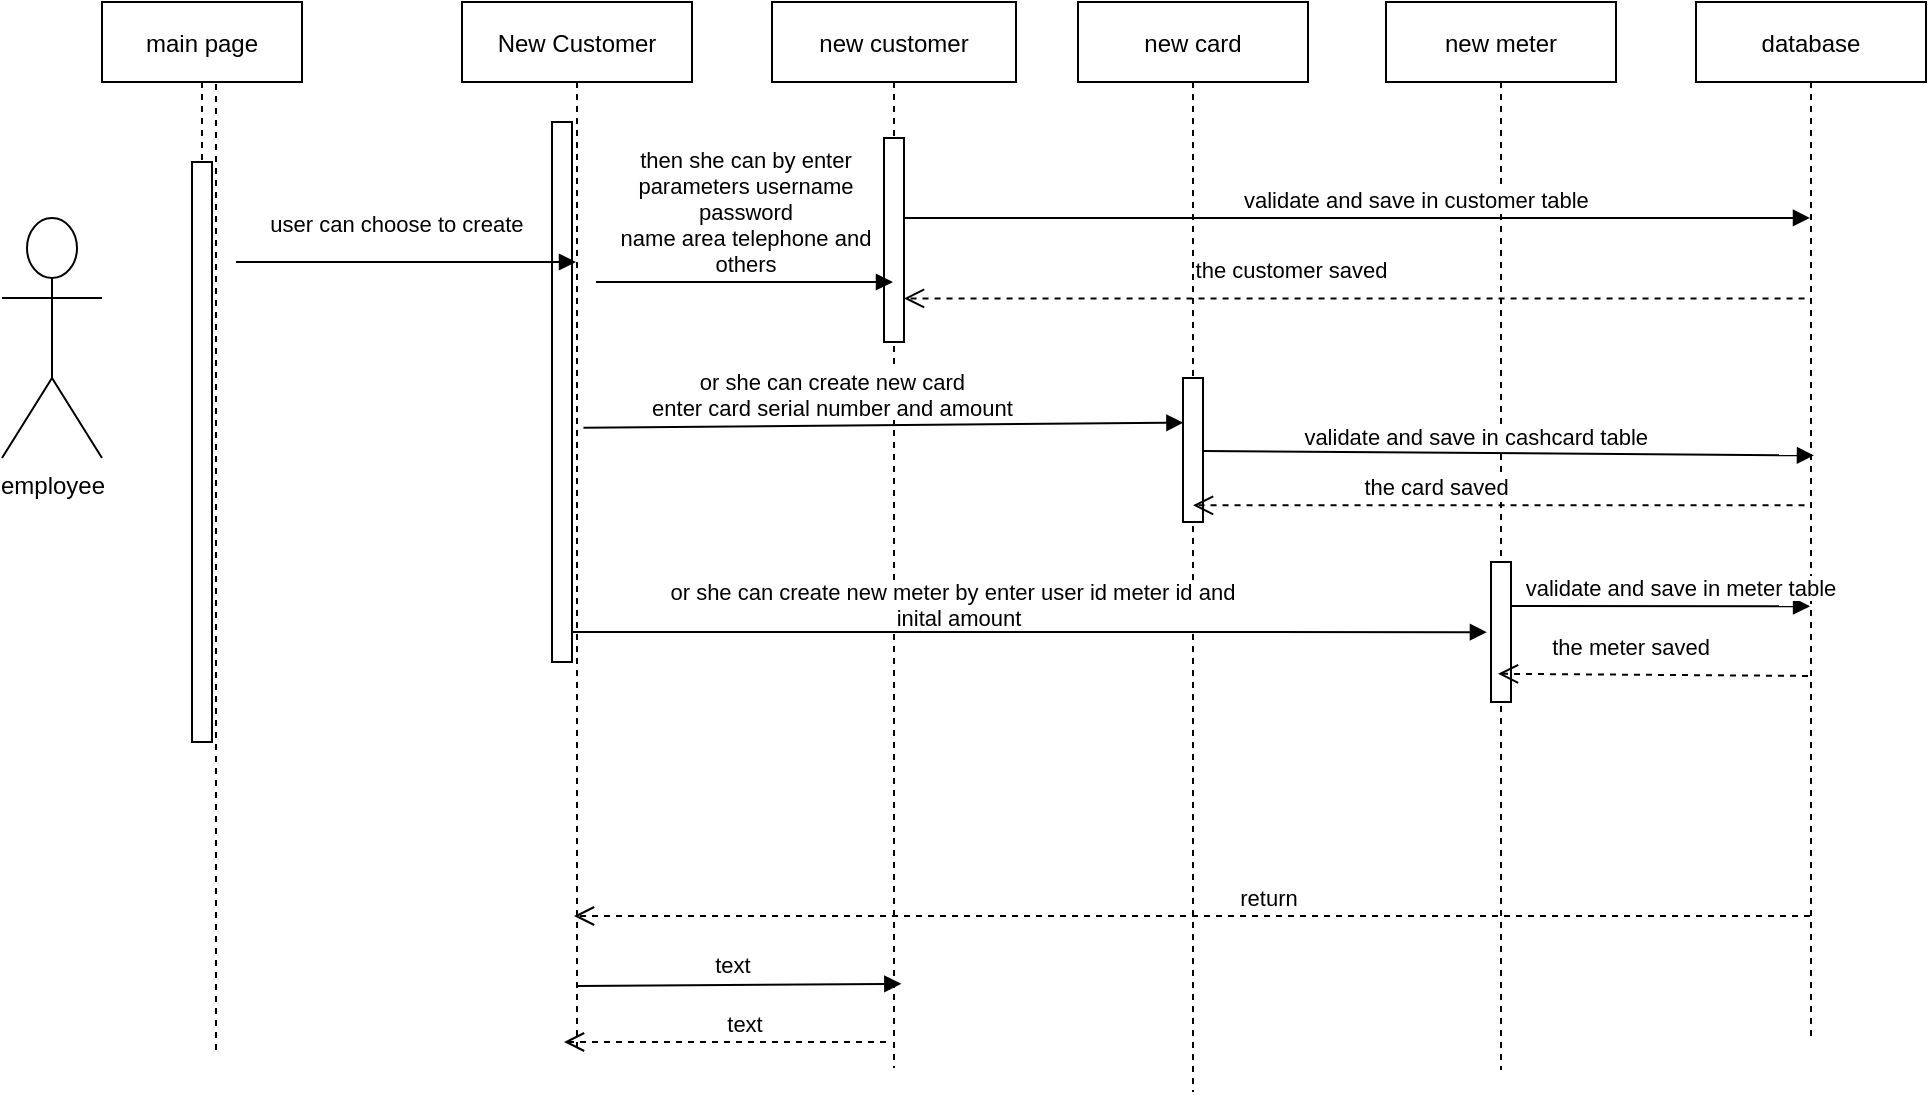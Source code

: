 <mxfile version="14.2.9" type="github">
  <diagram id="mKXBBZF9e8lr7zKGx8BQ" name="Page-1">
    <mxGraphModel dx="1021" dy="462" grid="1" gridSize="10" guides="1" tooltips="1" connect="1" arrows="1" fold="1" page="1" pageScale="1" pageWidth="850" pageHeight="1100" math="0" shadow="0">
      <root>
        <mxCell id="0" />
        <mxCell id="1" parent="0" />
        <mxCell id="gzX4vs_TeUbCvZC3ZS7W-1" value="main page" style="shape=umlLifeline;perimeter=lifelinePerimeter;container=1;collapsible=0;recursiveResize=0;rounded=0;shadow=0;strokeWidth=1;" vertex="1" parent="1">
          <mxGeometry x="63" y="530" width="100" height="370" as="geometry" />
        </mxCell>
        <mxCell id="gzX4vs_TeUbCvZC3ZS7W-2" value="" style="points=[];perimeter=orthogonalPerimeter;rounded=0;shadow=0;strokeWidth=1;" vertex="1" parent="gzX4vs_TeUbCvZC3ZS7W-1">
          <mxGeometry x="45" y="80" width="10" height="290" as="geometry" />
        </mxCell>
        <mxCell id="gzX4vs_TeUbCvZC3ZS7W-3" value="New Customer" style="shape=umlLifeline;perimeter=lifelinePerimeter;container=1;collapsible=0;recursiveResize=0;rounded=0;shadow=0;strokeWidth=1;" vertex="1" parent="1">
          <mxGeometry x="243" y="530" width="115" height="523" as="geometry" />
        </mxCell>
        <mxCell id="gzX4vs_TeUbCvZC3ZS7W-4" value="" style="points=[];perimeter=orthogonalPerimeter;rounded=0;shadow=0;strokeWidth=1;" vertex="1" parent="gzX4vs_TeUbCvZC3ZS7W-3">
          <mxGeometry x="45" y="60" width="10" height="270" as="geometry" />
        </mxCell>
        <mxCell id="gzX4vs_TeUbCvZC3ZS7W-5" value="return" style="verticalAlign=bottom;endArrow=open;dashed=1;endSize=8;shadow=0;strokeWidth=1;" edge="1" parent="1">
          <mxGeometry x="-0.124" relative="1" as="geometry">
            <mxPoint x="299" y="987" as="targetPoint" />
            <mxPoint as="offset" />
            <mxPoint x="917" y="987" as="sourcePoint" />
          </mxGeometry>
        </mxCell>
        <mxCell id="gzX4vs_TeUbCvZC3ZS7W-6" value="user can choose to create " style="verticalAlign=bottom;endArrow=block;shadow=0;strokeWidth=1;" edge="1" parent="1" target="gzX4vs_TeUbCvZC3ZS7W-3">
          <mxGeometry x="-0.035" y="10" relative="1" as="geometry">
            <mxPoint x="130" y="660" as="sourcePoint" />
            <mxPoint as="offset" />
          </mxGeometry>
        </mxCell>
        <mxCell id="gzX4vs_TeUbCvZC3ZS7W-7" value="employee" style="shape=umlActor;verticalLabelPosition=bottom;labelBackgroundColor=#ffffff;verticalAlign=top;html=1;outlineConnect=0;" vertex="1" parent="1">
          <mxGeometry x="13" y="638" width="50" height="120" as="geometry" />
        </mxCell>
        <mxCell id="gzX4vs_TeUbCvZC3ZS7W-8" value="new customer" style="shape=umlLifeline;perimeter=lifelinePerimeter;container=1;collapsible=0;recursiveResize=0;rounded=0;shadow=0;strokeWidth=1;" vertex="1" parent="1">
          <mxGeometry x="398" y="530" width="122" height="533" as="geometry" />
        </mxCell>
        <mxCell id="gzX4vs_TeUbCvZC3ZS7W-9" value="" style="points=[];perimeter=orthogonalPerimeter;rounded=0;shadow=0;strokeWidth=1;" vertex="1" parent="gzX4vs_TeUbCvZC3ZS7W-8">
          <mxGeometry x="56" y="68" width="10" height="102" as="geometry" />
        </mxCell>
        <mxCell id="gzX4vs_TeUbCvZC3ZS7W-10" value="then she can by enter&#xa;parameters username &#xa;password&#xa;name area telephone and&#xa;others" style="verticalAlign=bottom;endArrow=block;shadow=0;strokeWidth=1;" edge="1" parent="1" target="gzX4vs_TeUbCvZC3ZS7W-8">
          <mxGeometry x="0.008" relative="1" as="geometry">
            <mxPoint x="310" y="670" as="sourcePoint" />
            <mxPoint x="444" y="670" as="targetPoint" />
            <mxPoint as="offset" />
          </mxGeometry>
        </mxCell>
        <mxCell id="gzX4vs_TeUbCvZC3ZS7W-11" value="new meter" style="shape=umlLifeline;perimeter=lifelinePerimeter;container=1;collapsible=0;recursiveResize=0;rounded=0;shadow=0;strokeWidth=1;" vertex="1" parent="1">
          <mxGeometry x="705" y="530" width="115" height="534" as="geometry" />
        </mxCell>
        <mxCell id="gzX4vs_TeUbCvZC3ZS7W-12" value="" style="points=[];perimeter=orthogonalPerimeter;rounded=0;shadow=0;strokeWidth=1;" vertex="1" parent="gzX4vs_TeUbCvZC3ZS7W-11">
          <mxGeometry x="52.5" y="280" width="10" height="70" as="geometry" />
        </mxCell>
        <mxCell id="gzX4vs_TeUbCvZC3ZS7W-13" value="database" style="shape=umlLifeline;perimeter=lifelinePerimeter;container=1;collapsible=0;recursiveResize=0;rounded=0;shadow=0;strokeWidth=1;" vertex="1" parent="1">
          <mxGeometry x="860" y="530" width="115" height="520" as="geometry" />
        </mxCell>
        <mxCell id="gzX4vs_TeUbCvZC3ZS7W-15" value="new card" style="shape=umlLifeline;perimeter=lifelinePerimeter;container=1;collapsible=0;recursiveResize=0;rounded=0;shadow=0;strokeWidth=1;" vertex="1" parent="1">
          <mxGeometry x="551" y="530" width="115" height="545" as="geometry" />
        </mxCell>
        <mxCell id="gzX4vs_TeUbCvZC3ZS7W-16" value="" style="points=[];perimeter=orthogonalPerimeter;rounded=0;shadow=0;strokeWidth=1;" vertex="1" parent="gzX4vs_TeUbCvZC3ZS7W-15">
          <mxGeometry x="52.5" y="188" width="10" height="72" as="geometry" />
        </mxCell>
        <mxCell id="gzX4vs_TeUbCvZC3ZS7W-17" value="" style="endArrow=none;dashed=1;html=1;" edge="1" parent="1">
          <mxGeometry width="50" height="50" relative="1" as="geometry">
            <mxPoint x="120" y="1054" as="sourcePoint" />
            <mxPoint x="120" y="569" as="targetPoint" />
          </mxGeometry>
        </mxCell>
        <mxCell id="gzX4vs_TeUbCvZC3ZS7W-18" value="text" style="verticalAlign=bottom;endArrow=open;dashed=1;endSize=8;shadow=0;strokeWidth=1;" edge="1" parent="1">
          <mxGeometry x="-0.124" relative="1" as="geometry">
            <mxPoint x="294" y="1050" as="targetPoint" />
            <mxPoint as="offset" />
            <mxPoint x="455" y="1050" as="sourcePoint" />
          </mxGeometry>
        </mxCell>
        <mxCell id="gzX4vs_TeUbCvZC3ZS7W-19" value="text" style="verticalAlign=bottom;endArrow=block;shadow=0;strokeWidth=1;entryX=0.53;entryY=0.921;entryDx=0;entryDy=0;entryPerimeter=0;" edge="1" parent="1" target="gzX4vs_TeUbCvZC3ZS7W-8">
          <mxGeometry x="-0.041" y="1" relative="1" as="geometry">
            <mxPoint x="301" y="1022" as="sourcePoint" />
            <mxPoint x="447" y="1020" as="targetPoint" />
            <mxPoint as="offset" />
          </mxGeometry>
        </mxCell>
        <mxCell id="gzX4vs_TeUbCvZC3ZS7W-23" value="validate and save in meter table" style="verticalAlign=bottom;endArrow=block;shadow=0;strokeWidth=1;entryX=0.496;entryY=0.581;entryDx=0;entryDy=0;entryPerimeter=0;" edge="1" parent="1" target="gzX4vs_TeUbCvZC3ZS7W-13">
          <mxGeometry x="0.132" relative="1" as="geometry">
            <mxPoint x="768" y="832" as="sourcePoint" />
            <mxPoint x="927" y="760" as="targetPoint" />
            <mxPoint as="offset" />
          </mxGeometry>
        </mxCell>
        <mxCell id="gzX4vs_TeUbCvZC3ZS7W-24" value="the meter saved" style="verticalAlign=bottom;endArrow=open;dashed=1;endSize=8;shadow=0;strokeWidth=1;entryX=0.487;entryY=0.629;entryDx=0;entryDy=0;entryPerimeter=0;exitX=0.487;exitY=0.648;exitDx=0;exitDy=0;exitPerimeter=0;" edge="1" parent="1" source="gzX4vs_TeUbCvZC3ZS7W-13" target="gzX4vs_TeUbCvZC3ZS7W-11">
          <mxGeometry x="0.139" y="-5" relative="1" as="geometry">
            <mxPoint x="607.5" y="860" as="targetPoint" />
            <mxPoint x="917.5" y="860" as="sourcePoint" />
            <mxPoint as="offset" />
          </mxGeometry>
        </mxCell>
        <mxCell id="gzX4vs_TeUbCvZC3ZS7W-25" value="or she can create new meter by enter user id meter id and &#xa; inital amount&#xa; " style="verticalAlign=bottom;endArrow=block;shadow=0;strokeWidth=1;entryX=-0.203;entryY=0.501;entryDx=0;entryDy=0;entryPerimeter=0;" edge="1" parent="1" target="gzX4vs_TeUbCvZC3ZS7W-12">
          <mxGeometry x="-0.161" y="-15" relative="1" as="geometry">
            <mxPoint x="298" y="845" as="sourcePoint" />
            <mxPoint x="450.65" y="670.003" as="targetPoint" />
            <mxPoint as="offset" />
          </mxGeometry>
        </mxCell>
        <mxCell id="gzX4vs_TeUbCvZC3ZS7W-26" value="or she can create new card&#xa;enter card serial number and amount" style="verticalAlign=bottom;endArrow=block;shadow=0;strokeWidth=1;exitX=0.528;exitY=0.407;exitDx=0;exitDy=0;exitPerimeter=0;entryX=0.021;entryY=0.31;entryDx=0;entryDy=0;entryPerimeter=0;" edge="1" parent="1" source="gzX4vs_TeUbCvZC3ZS7W-3" target="gzX4vs_TeUbCvZC3ZS7W-16">
          <mxGeometry x="-0.17" relative="1" as="geometry">
            <mxPoint x="300.965" y="697.413" as="sourcePoint" />
            <mxPoint x="617.045" y="698.565" as="targetPoint" />
            <mxPoint as="offset" />
          </mxGeometry>
        </mxCell>
        <mxCell id="gzX4vs_TeUbCvZC3ZS7W-27" value="validate and save in customer table" style="verticalAlign=bottom;endArrow=block;shadow=0;strokeWidth=1;exitX=0.971;exitY=0.392;exitDx=0;exitDy=0;exitPerimeter=0;" edge="1" parent="1" source="gzX4vs_TeUbCvZC3ZS7W-9" target="gzX4vs_TeUbCvZC3ZS7W-13">
          <mxGeometry x="0.132" relative="1" as="geometry">
            <mxPoint x="778.0" y="842.0" as="sourcePoint" />
            <mxPoint x="927.04" y="842.12" as="targetPoint" />
            <mxPoint as="offset" />
          </mxGeometry>
        </mxCell>
        <mxCell id="gzX4vs_TeUbCvZC3ZS7W-28" value="the customer saved" style="verticalAlign=bottom;endArrow=open;dashed=1;endSize=8;shadow=0;strokeWidth=1;exitX=0.472;exitY=0.285;exitDx=0;exitDy=0;exitPerimeter=0;" edge="1" parent="1" source="gzX4vs_TeUbCvZC3ZS7W-13" target="gzX4vs_TeUbCvZC3ZS7W-9">
          <mxGeometry x="0.139" y="-5" relative="1" as="geometry">
            <mxPoint x="771.005" y="875.886" as="targetPoint" />
            <mxPoint x="926.005" y="876.96" as="sourcePoint" />
            <mxPoint as="offset" />
          </mxGeometry>
        </mxCell>
        <mxCell id="gzX4vs_TeUbCvZC3ZS7W-29" value="validate and save in cashcard table" style="verticalAlign=bottom;endArrow=block;shadow=0;strokeWidth=1;exitX=0.962;exitY=0.507;exitDx=0;exitDy=0;exitPerimeter=0;entryX=0.513;entryY=0.436;entryDx=0;entryDy=0;entryPerimeter=0;" edge="1" parent="1" source="gzX4vs_TeUbCvZC3ZS7W-16" target="gzX4vs_TeUbCvZC3ZS7W-13">
          <mxGeometry x="-0.105" y="-1" relative="1" as="geometry">
            <mxPoint x="473.71" y="647.984" as="sourcePoint" />
            <mxPoint x="927" y="647.984" as="targetPoint" />
            <mxPoint as="offset" />
            <Array as="points" />
          </mxGeometry>
        </mxCell>
        <mxCell id="gzX4vs_TeUbCvZC3ZS7W-30" value="the card saved" style="verticalAlign=bottom;endArrow=open;dashed=1;endSize=8;shadow=0;strokeWidth=1;exitX=0.472;exitY=0.484;exitDx=0;exitDy=0;exitPerimeter=0;" edge="1" parent="1" source="gzX4vs_TeUbCvZC3ZS7W-13" target="gzX4vs_TeUbCvZC3ZS7W-15">
          <mxGeometry x="0.203" relative="1" as="geometry">
            <mxPoint x="474" y="688.2" as="targetPoint" />
            <mxPoint x="924.28" y="688.2" as="sourcePoint" />
            <mxPoint as="offset" />
          </mxGeometry>
        </mxCell>
      </root>
    </mxGraphModel>
  </diagram>
</mxfile>
